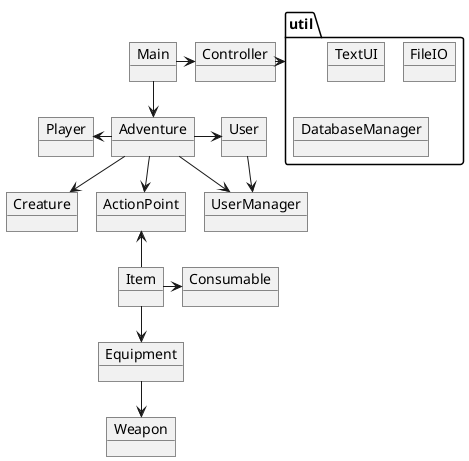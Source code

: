 @startuml
!pragma layout smetana
'https://plantuml.com/object-diagram

object Main
object Controller
object Adventure
object Creature
object Player
object User
object UserManager
object ActionPoint
object Item
object Consumable
object Equipment
object Weapon

package "util"{
object TextUI
object FileIO
object DatabaseManager
}


Main -down-> Adventure
Main -right-> Controller
Adventure -left-> Player
Adventure -down-> ActionPoint
Adventure -right-> User
Adventure -up-> UserManager
Adventure --> Creature
Controller -right-> "util"
User -down-> UserManager
Item -up-> ActionPoint
Item -right-> Consumable
Item --> Equipment
Equipment --> Weapon


@enduml

